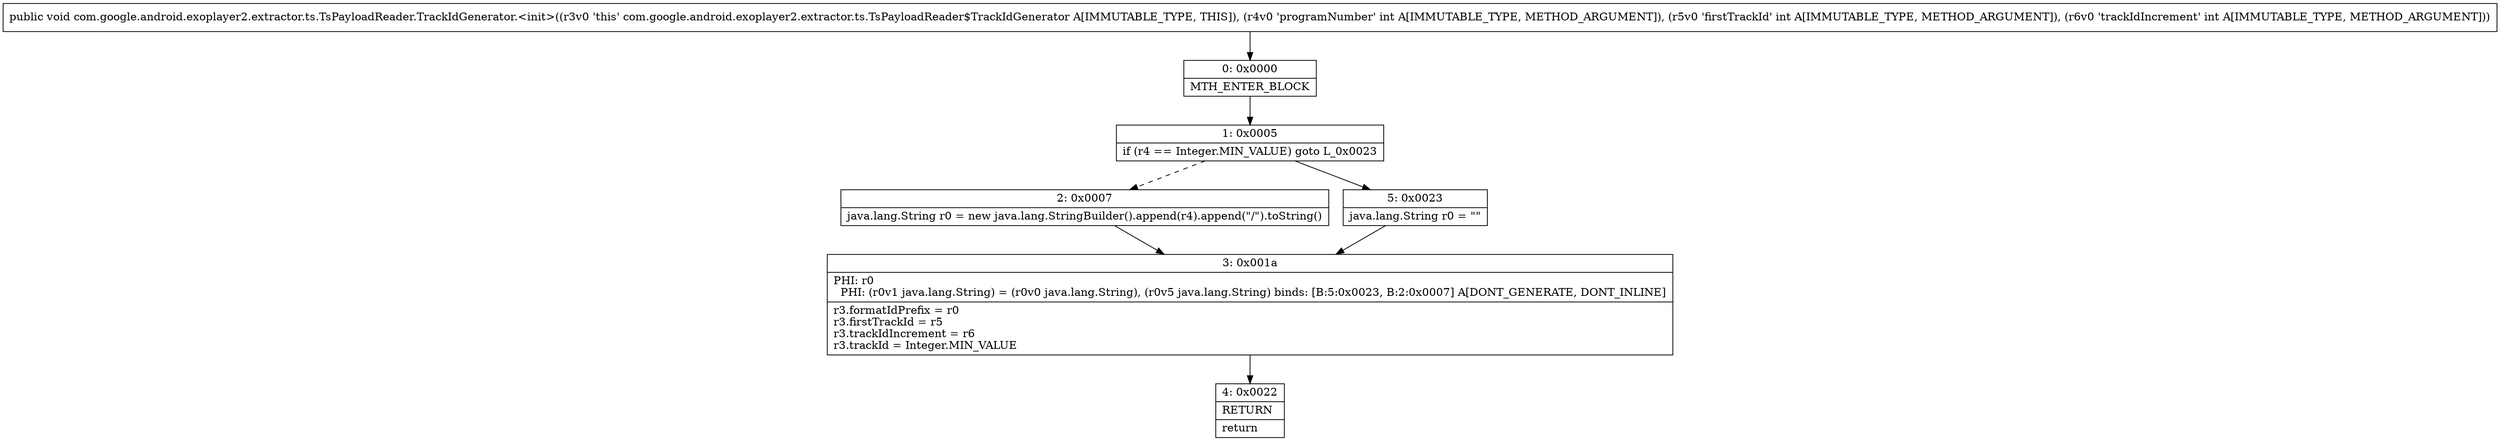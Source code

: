 digraph "CFG forcom.google.android.exoplayer2.extractor.ts.TsPayloadReader.TrackIdGenerator.\<init\>(III)V" {
Node_0 [shape=record,label="{0\:\ 0x0000|MTH_ENTER_BLOCK\l}"];
Node_1 [shape=record,label="{1\:\ 0x0005|if (r4 == Integer.MIN_VALUE) goto L_0x0023\l}"];
Node_2 [shape=record,label="{2\:\ 0x0007|java.lang.String r0 = new java.lang.StringBuilder().append(r4).append(\"\/\").toString()\l}"];
Node_3 [shape=record,label="{3\:\ 0x001a|PHI: r0 \l  PHI: (r0v1 java.lang.String) = (r0v0 java.lang.String), (r0v5 java.lang.String) binds: [B:5:0x0023, B:2:0x0007] A[DONT_GENERATE, DONT_INLINE]\l|r3.formatIdPrefix = r0\lr3.firstTrackId = r5\lr3.trackIdIncrement = r6\lr3.trackId = Integer.MIN_VALUE\l}"];
Node_4 [shape=record,label="{4\:\ 0x0022|RETURN\l|return\l}"];
Node_5 [shape=record,label="{5\:\ 0x0023|java.lang.String r0 = \"\"\l}"];
MethodNode[shape=record,label="{public void com.google.android.exoplayer2.extractor.ts.TsPayloadReader.TrackIdGenerator.\<init\>((r3v0 'this' com.google.android.exoplayer2.extractor.ts.TsPayloadReader$TrackIdGenerator A[IMMUTABLE_TYPE, THIS]), (r4v0 'programNumber' int A[IMMUTABLE_TYPE, METHOD_ARGUMENT]), (r5v0 'firstTrackId' int A[IMMUTABLE_TYPE, METHOD_ARGUMENT]), (r6v0 'trackIdIncrement' int A[IMMUTABLE_TYPE, METHOD_ARGUMENT])) }"];
MethodNode -> Node_0;
Node_0 -> Node_1;
Node_1 -> Node_2[style=dashed];
Node_1 -> Node_5;
Node_2 -> Node_3;
Node_3 -> Node_4;
Node_5 -> Node_3;
}

